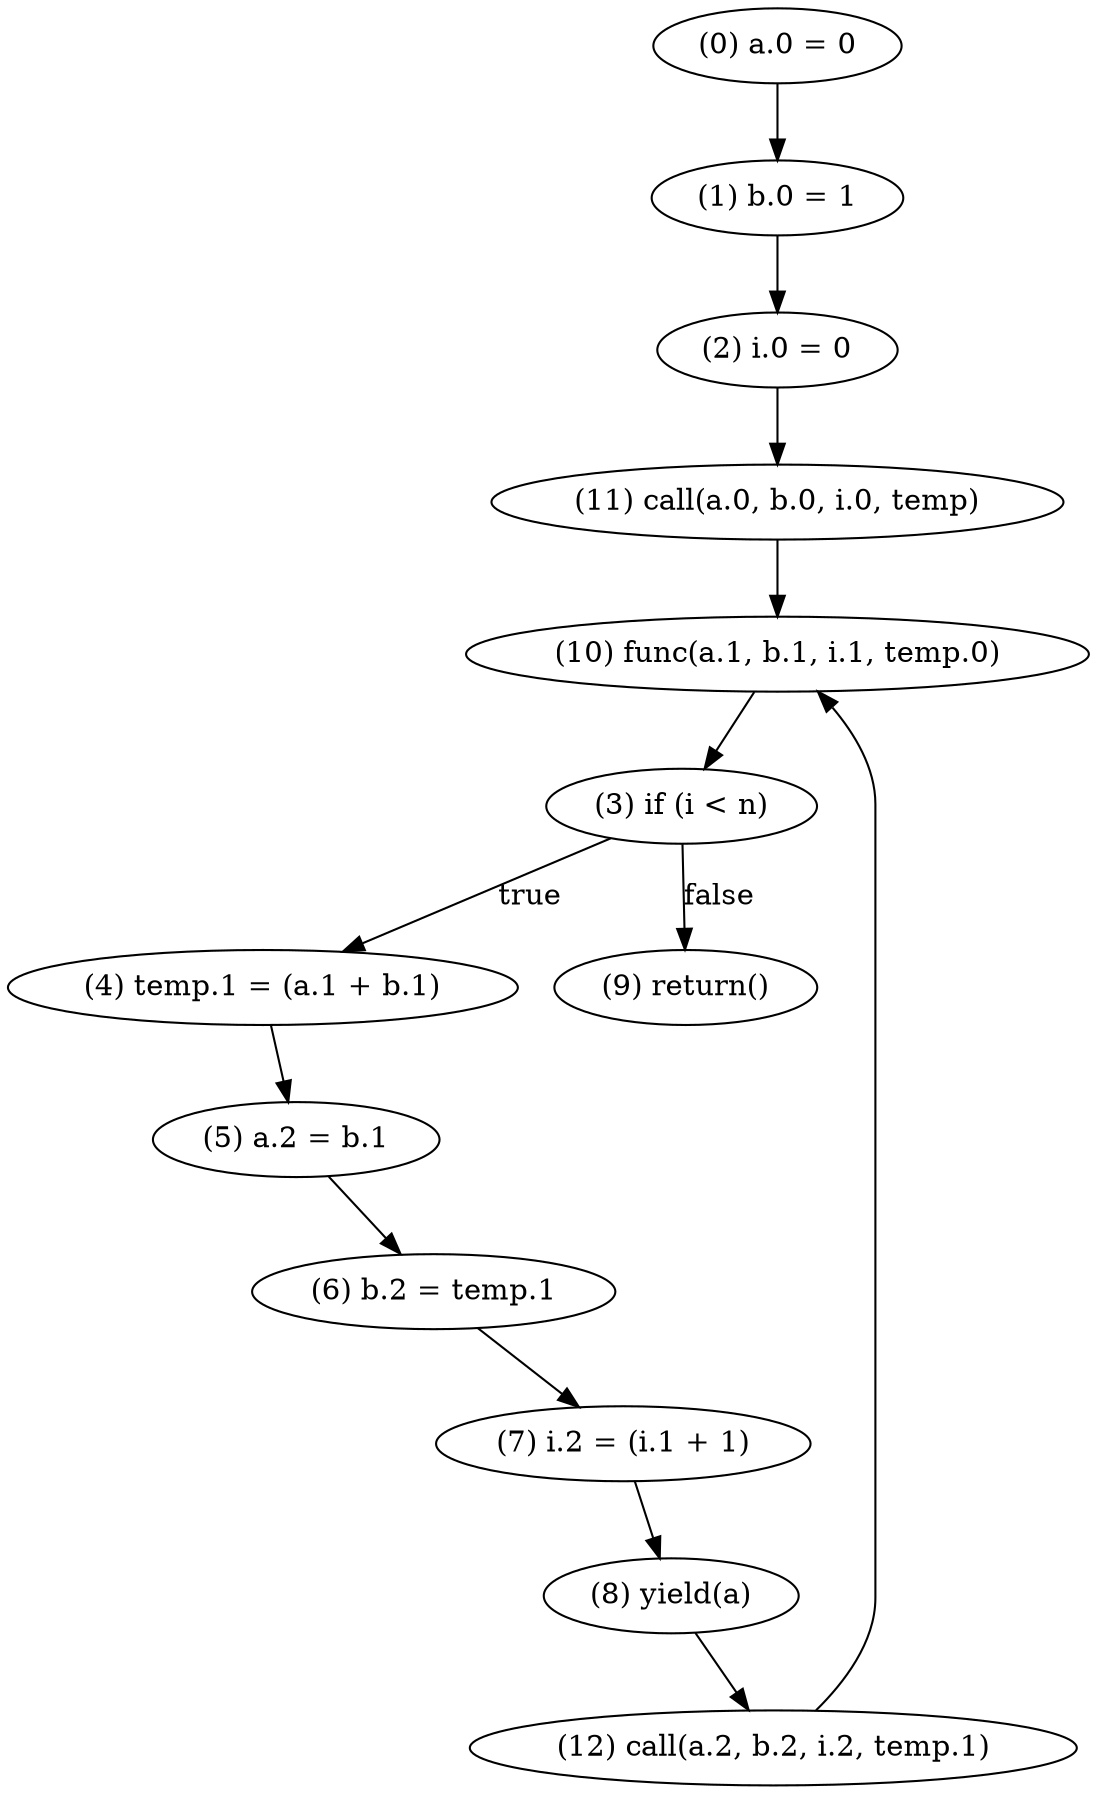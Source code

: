 digraph {
    0 [ label = "(0) a.0 = 0" ]
    1 [ label = "(1) b.0 = 1" ]
    2 [ label = "(2) i.0 = 0" ]
    3 [ label = "(3) if (i < n)" ]
    4 [ label = "(4) temp.1 = (a.1 + b.1)" ]
    5 [ label = "(5) a.2 = b.1" ]
    6 [ label = "(6) b.2 = temp.1" ]
    7 [ label = "(7) i.2 = (i.1 + 1)" ]
    8 [ label = "(8) yield(a)" ]
    9 [ label = "(9) return()" ]
    10 [ label = "(10) func(a.1, b.1, i.1, temp.0)" ]
    11 [ label = "(11) call(a.0, b.0, i.0, temp)" ]
    12 [ label = "(12) call(a.2, b.2, i.2, temp.1)" ]
    0 -> 1 [ label = "" ]
    1 -> 2 [ label = "" ]
    2 -> 11 [ label = "" ]
    3 -> 9 [ label = "false" ]
    3 -> 4 [ label = "true" ]
    4 -> 5 [ label = "" ]
    5 -> 6 [ label = "" ]
    6 -> 7 [ label = "" ]
    7 -> 8 [ label = "" ]
    8 -> 12 [ label = "" ]
    10 -> 3 [ label = "" ]
    11 -> 10 [ label = "" ]
    12 -> 10 [ label = "" ]
}
